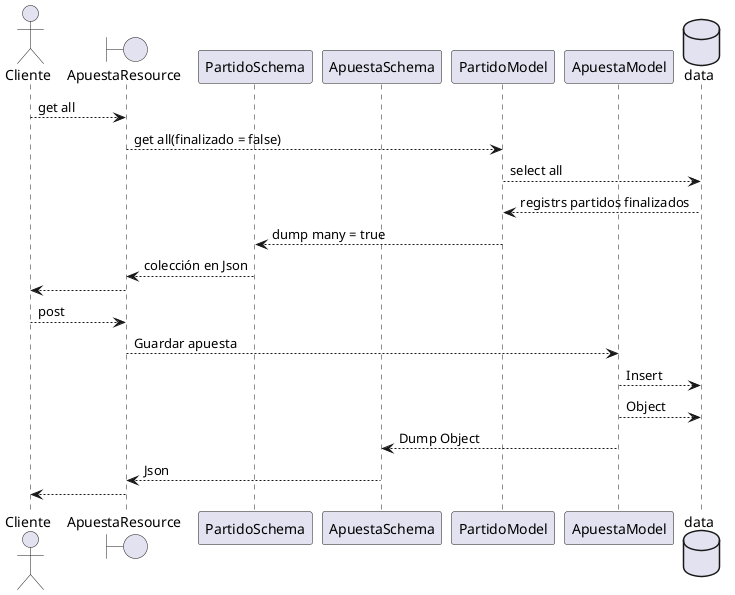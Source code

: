 @startuml
actor Cliente
boundary ApuestaResource
participant PartidoSchema
participant ApuestaSchema
participant PartidoModel
participant ApuestaModel
database data

Cliente --> ApuestaResource: get all
ApuestaResource --> PartidoModel: get all(finalizado = false)
PartidoModel --> data: select all
PartidoModel <-- data: registrs partidos finalizados
PartidoModel --> PartidoSchema: dump many = true
PartidoSchema --> ApuestaResource: colección en Json
ApuestaResource --> Cliente

Cliente --> ApuestaResource: post
ApuestaResource --> ApuestaModel: Guardar apuesta
ApuestaModel --> data: Insert
data <-- ApuestaModel: Object
ApuestaModel --> ApuestaSchema: Dump Object
ApuestaSchema --> ApuestaResource: Json
ApuestaResource --> Cliente


@enduml